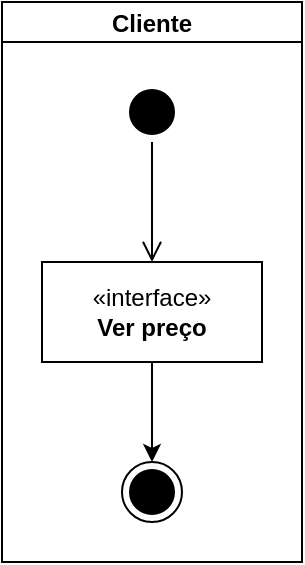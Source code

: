 <mxfile version="21.7.2" type="github">
  <diagram name="Página-1" id="ivusaEOddsh8xRNSGZ1z">
    <mxGraphModel dx="951" dy="632" grid="1" gridSize="10" guides="1" tooltips="1" connect="1" arrows="1" fold="1" page="1" pageScale="1" pageWidth="827" pageHeight="1169" math="0" shadow="0">
      <root>
        <mxCell id="0" />
        <mxCell id="1" parent="0" />
        <mxCell id="RDXMOY2Jux-BLi5t0OtC-64" value="Cliente" style="swimlane;startSize=20;horizontal=1;childLayout=treeLayout;horizontalTree=0;resizable=0;containerType=tree;fontSize=12;" vertex="1" parent="1">
          <mxGeometry x="220" y="170" width="150" height="280" as="geometry" />
        </mxCell>
        <mxCell id="RDXMOY2Jux-BLi5t0OtC-76" value="" style="ellipse;html=1;shape=endState;fillColor=#000000;strokeColor=#000000;" vertex="1" parent="RDXMOY2Jux-BLi5t0OtC-64">
          <mxGeometry x="60" y="230" width="30" height="30" as="geometry" />
        </mxCell>
        <mxCell id="RDXMOY2Jux-BLi5t0OtC-80" style="edgeStyle=orthogonalEdgeStyle;rounded=0;orthogonalLoop=1;jettySize=auto;html=1;entryX=0.5;entryY=0;entryDx=0;entryDy=0;" edge="1" parent="RDXMOY2Jux-BLi5t0OtC-64" source="RDXMOY2Jux-BLi5t0OtC-77" target="RDXMOY2Jux-BLi5t0OtC-76">
          <mxGeometry relative="1" as="geometry" />
        </mxCell>
        <mxCell id="RDXMOY2Jux-BLi5t0OtC-77" value="«interface»&lt;br&gt;&lt;b&gt;Ver preço&lt;/b&gt;" style="html=1;whiteSpace=wrap;" vertex="1" parent="RDXMOY2Jux-BLi5t0OtC-64">
          <mxGeometry x="20" y="130" width="110" height="50" as="geometry" />
        </mxCell>
        <mxCell id="RDXMOY2Jux-BLi5t0OtC-78" value="" style="ellipse;html=1;shape=startState;fillColor=#000000;strokeColor=#000000;" vertex="1" parent="RDXMOY2Jux-BLi5t0OtC-64">
          <mxGeometry x="60" y="40" width="30" height="30" as="geometry" />
        </mxCell>
        <mxCell id="RDXMOY2Jux-BLi5t0OtC-79" value="" style="edgeStyle=orthogonalEdgeStyle;html=1;verticalAlign=bottom;endArrow=open;endSize=8;strokeColor=#000000;rounded=0;" edge="1" source="RDXMOY2Jux-BLi5t0OtC-78" parent="RDXMOY2Jux-BLi5t0OtC-64">
          <mxGeometry relative="1" as="geometry">
            <mxPoint x="75" y="130" as="targetPoint" />
          </mxGeometry>
        </mxCell>
      </root>
    </mxGraphModel>
  </diagram>
</mxfile>
